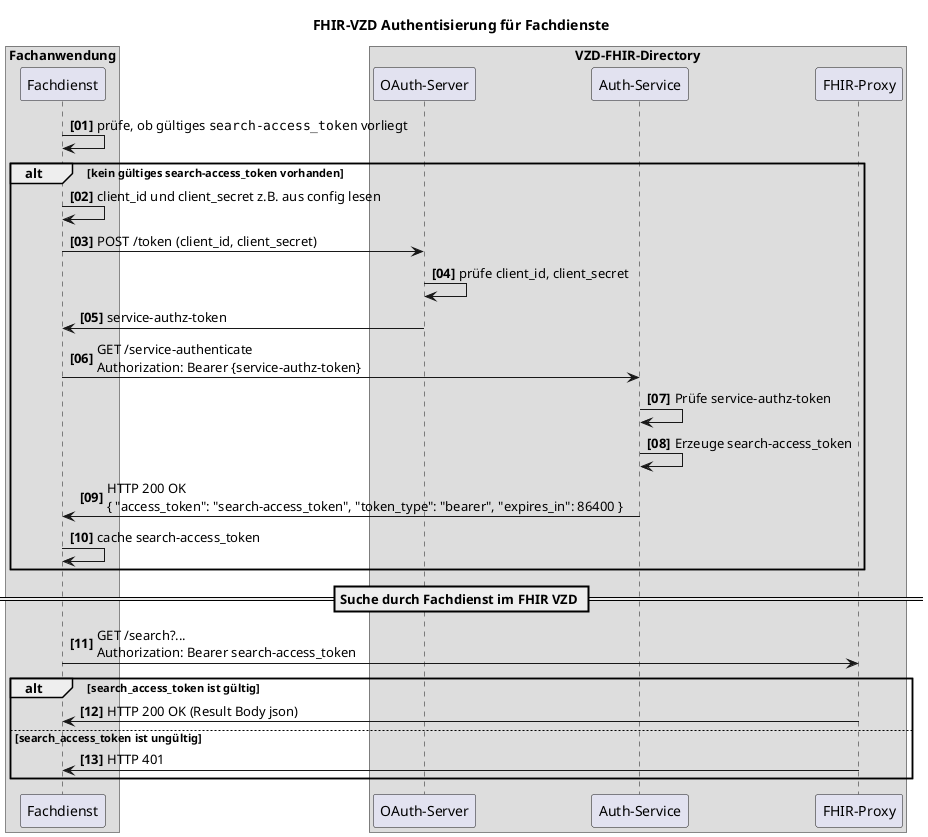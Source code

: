 @startuml
autonumber "<b>[00]"

box Fachanwendung
participant "Fachdienst" as Fachdienst
end box

box VZD-FHIR-Directory
participant "OAuth-Server" as OAuth
participant "Auth-Service" as Auth
participant "FHIR-Proxy" as Proxy
end box

title FHIR-VZD Authentisierung für Fachdienste

Fachdienst -> Fachdienst: prüfe, ob gültiges ""search-access_token"" vorliegt

alt kein gültiges search-access_token vorhanden
    Fachdienst -> Fachdienst: client_id und client_secret z.B. aus config lesen
    Fachdienst -> OAuth: POST /token (client_id, client_secret)
    OAuth -> OAuth: prüfe client_id, client_secret
    OAuth -> Fachdienst: service-authz-token
    Fachdienst -> Auth: GET /service-authenticate\nAuthorization: Bearer {service-authz-token}
    Auth -> Auth: Prüfe service-authz-token
    Auth -> Auth: Erzeuge search-access_token
    Auth -> Fachdienst: HTTP 200 OK\n{ "access_token": "search-access_token", "token_type": "bearer", "expires_in": 86400 }
    Fachdienst -> Fachdienst: cache search-access_token
end

== Suche durch Fachdienst im FHIR VZD ==

Fachdienst -> Proxy: GET /search?... \nAuthorization: Bearer search-access_token

alt search_access_token ist gültig
    Proxy -> Fachdienst: HTTP 200 OK (Result Body json)
else search_access_token ist ungültig
    Proxy -> Fachdienst: HTTP 401
end

@enduml
